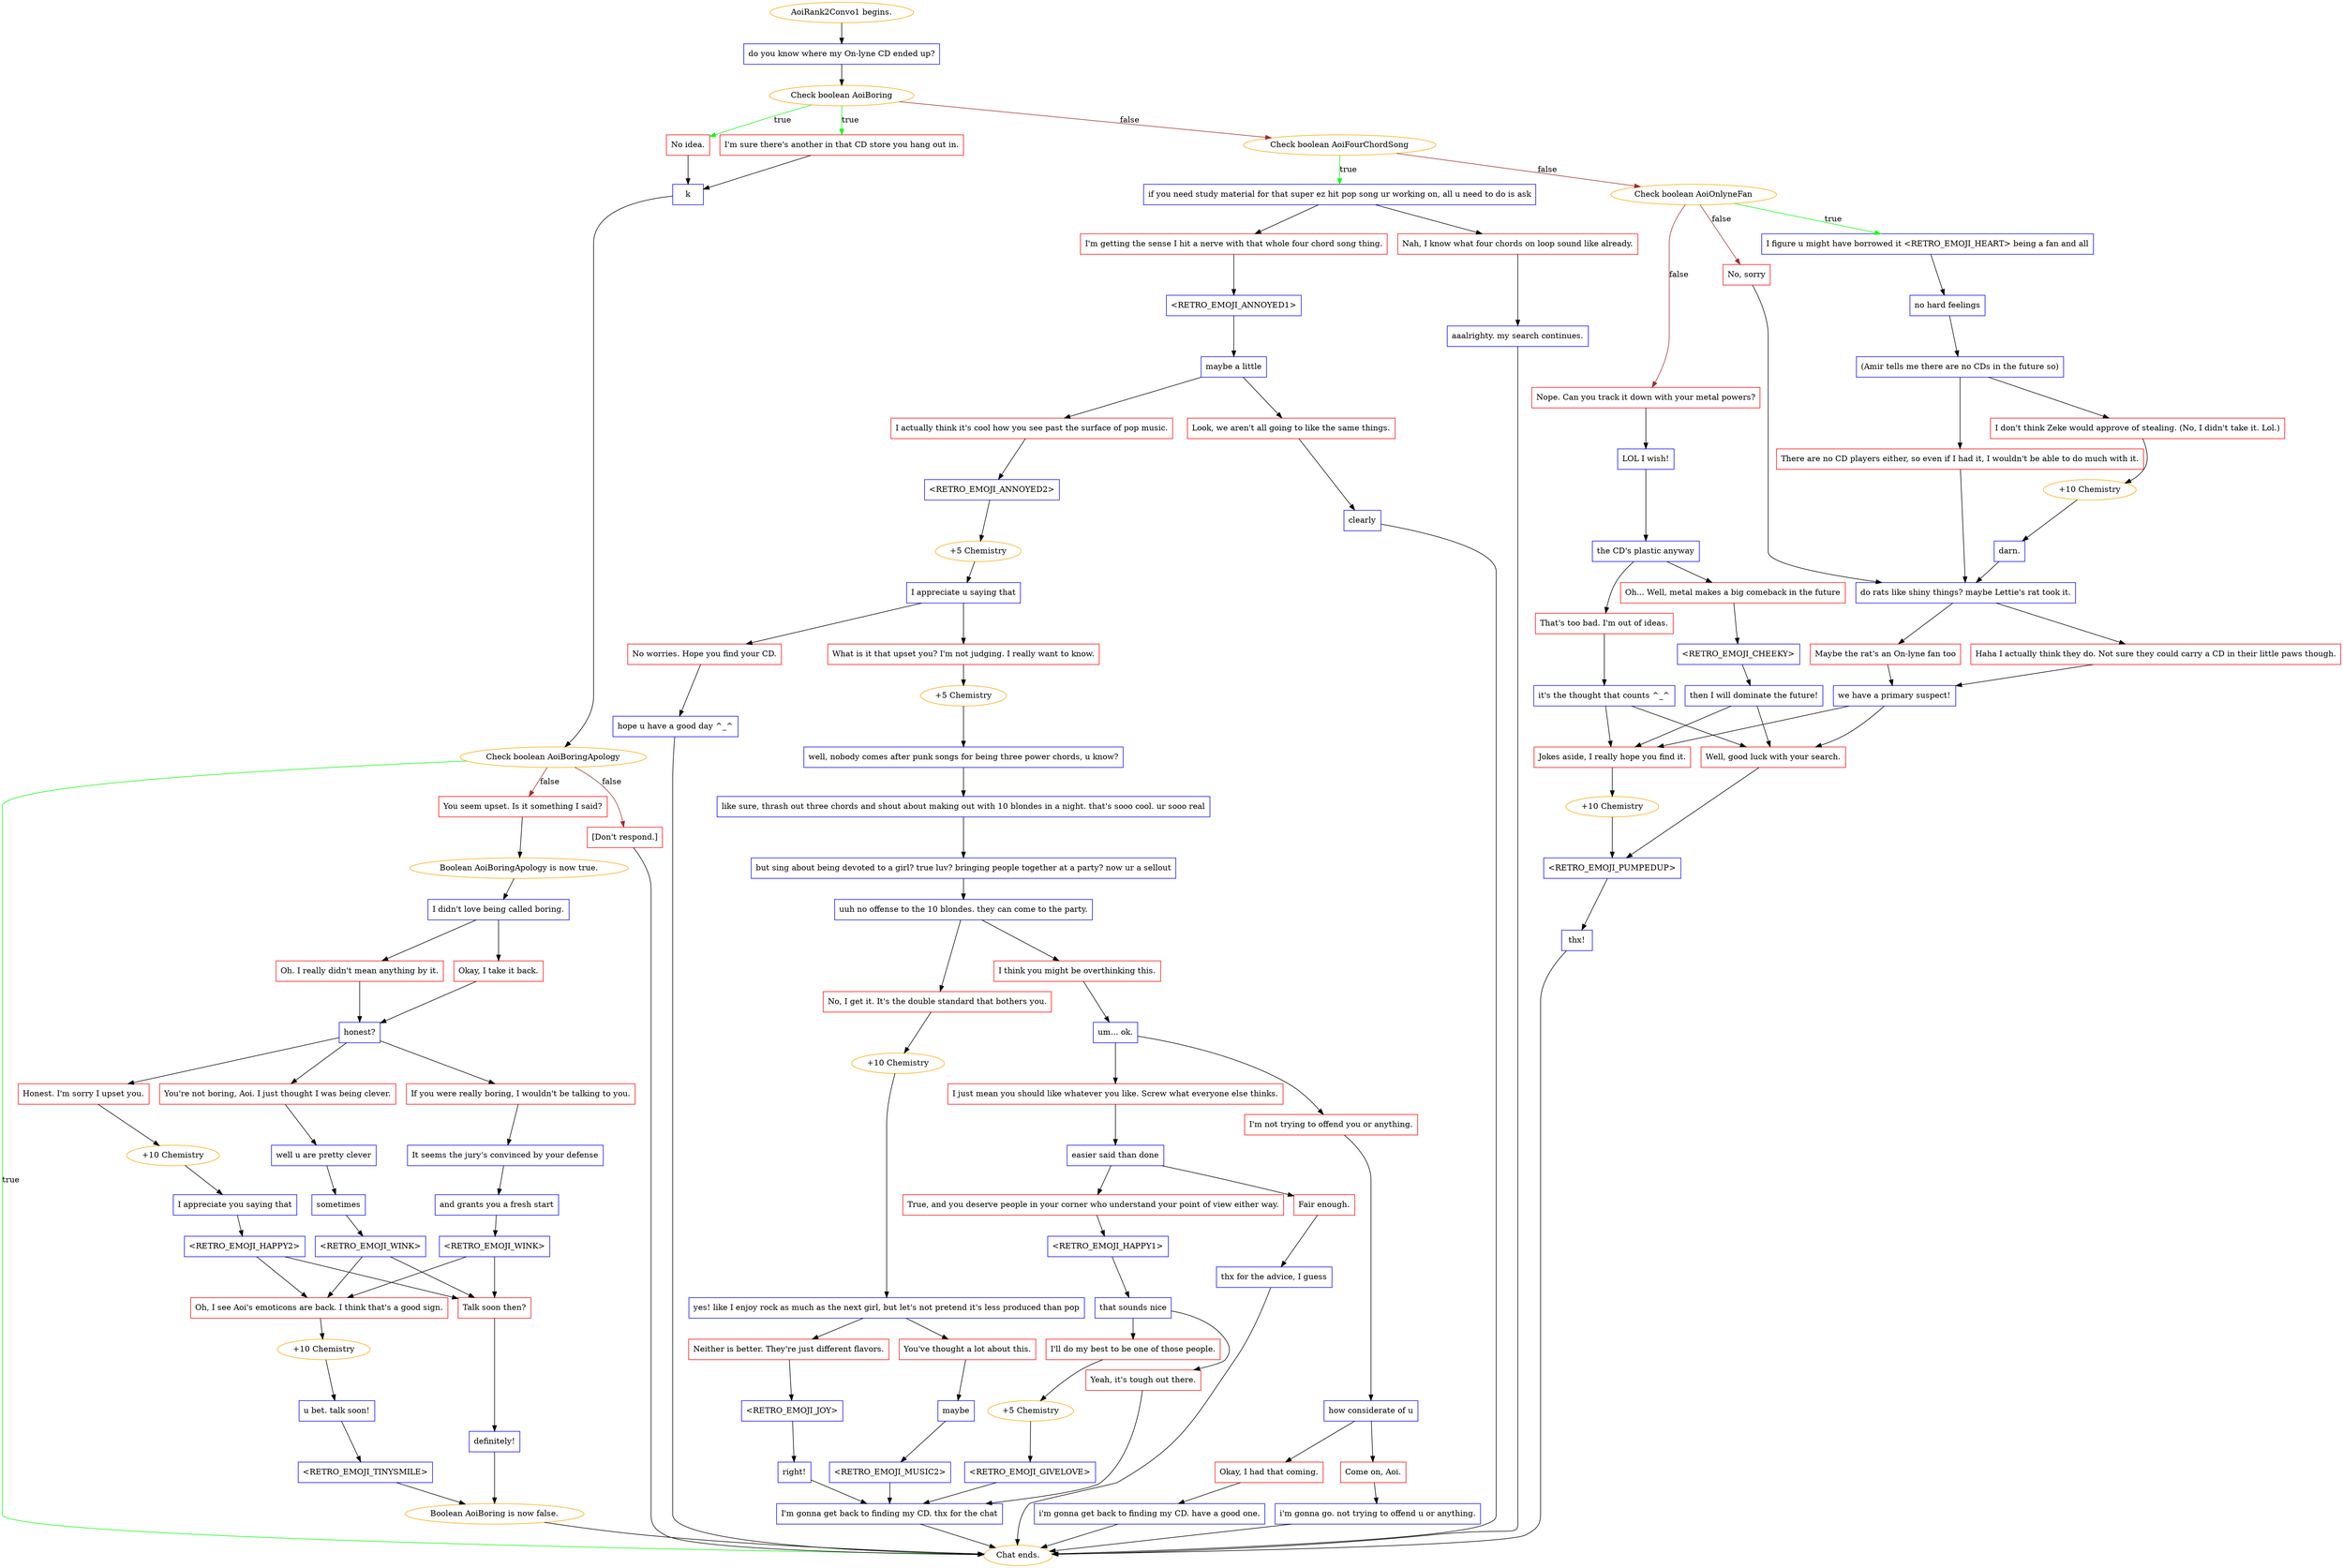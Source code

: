 digraph {
	"AoiRank2Convo1 begins." [color=orange];
		"AoiRank2Convo1 begins." -> 514;
	514 [label="do you know where my On-lyne CD ended up?",shape=box,color=blue];
		514 -> 515;
	515 [label="Check boolean AoiBoring",color=orange];
		515 -> 551 [label=true,color=green];
		515 -> 552 [label=true,color=green];
		515 -> 516 [label=false,color=brown];
	551 [label="No idea.",shape=box,color=red];
		551 -> 543;
	552 [label="I'm sure there's another in that CD store you hang out in.",shape=box,color=red];
		552 -> 543;
	516 [label="Check boolean AoiFourChordSong",color=orange];
		516 -> 553 [label=true,color=green];
		516 -> 517 [label=false,color=brown];
	543 [label="k",shape=box,color=blue];
		543 -> 546;
	553 [label="if you need study material for that super ez hit pop song ur working on, all u need to do is ask",shape=box,color=blue];
		553 -> 554;
		553 -> j2356995285;
	517 [label="Check boolean AoiOnlyneFan",color=orange];
		517 -> 609 [label=true,color=green];
		517 -> 610 [label=false,color=brown];
		517 -> 611 [label=false,color=brown];
	546 [label="Check boolean AoiBoringApology",color=orange];
		546 -> "Chat ends." [label=true,color=green];
		546 -> 550 [label=false,color=brown];
		546 -> j2144395856 [label=false,color=brown];
	554 [label="I'm getting the sense I hit a nerve with that whole four chord song thing.",shape=box,color=red];
		554 -> 556;
	j2356995285 [label="Nah, I know what four chords on loop sound like already.",shape=box,color=red];
		j2356995285 -> j1533471815;
	609 [label="I figure u might have borrowed it <RETRO_EMOJI_HEART> being a fan and all",shape=box,color=blue];
		609 -> 612;
	610 [label="No, sorry",shape=box,color=red];
		610 -> 618;
	611 [label="Nope. Can you track it down with your metal powers?",shape=box,color=red];
		611 -> 619;
	"Chat ends." [color=orange];
	550 [label="You seem upset. Is it something I said?",shape=box,color=red];
		550 -> 523;
	j2144395856 [label="[Don't respond.]",shape=box,color=red];
		j2144395856 -> "Chat ends.";
	556 [label="<RETRO_EMOJI_ANNOYED1>",shape=box,color=blue];
		556 -> 559;
	j1533471815 [label="aaalrighty. my search continues.",shape=box,color=blue];
		j1533471815 -> "Chat ends.";
	612 [label="no hard feelings",shape=box,color=blue];
		612 -> 613;
	618 [label="do rats like shiny things? maybe Lettie's rat took it.",shape=box,color=blue];
		618 -> 626;
		618 -> 627;
	619 [label="LOL I wish!",shape=box,color=blue];
		619 -> 620;
	523 [label="Boolean AoiBoringApology is now true.",color=orange];
		523 -> 541;
	559 [label="maybe a little",shape=box,color=blue];
		559 -> 560;
		559 -> j3642866579;
	613 [label="(Amir tells me there are no CDs in the future so)",shape=box,color=blue];
		613 -> 614;
		613 -> 615;
	626 [label="Maybe the rat's an On-lyne fan too",shape=box,color=red];
		626 -> 628;
	627 [label="Haha I actually think they do. Not sure they could carry a CD in their little paws though.",shape=box,color=red];
		627 -> 628;
	620 [label="the CD's plastic anyway",shape=box,color=blue];
		620 -> 621;
		620 -> 622;
	541 [label="I didn't love being called boring.",shape=box,color=blue];
		541 -> 535;
		541 -> 536;
	560 [label="I actually think it's cool how you see past the surface of pop music.",shape=box,color=red];
		560 -> 562;
	j3642866579 [label="Look, we aren't all going to like the same things.",shape=box,color=red];
		j3642866579 -> j807543879;
	614 [label="I don't think Zeke would approve of stealing. (No, I didn't take it. Lol.)",shape=box,color=red];
		614 -> 617;
	615 [label="There are no CD players either, so even if I had it, I wouldn't be able to do much with it.",shape=box,color=red];
		615 -> 618;
	628 [label="we have a primary suspect!",shape=box,color=blue];
		628 -> j150877548;
		628 -> j1823416421;
	621 [label="Oh... Well, metal makes a big comeback in the future",shape=box,color=red];
		621 -> 623;
	622 [label="That's too bad. I'm out of ideas.",shape=box,color=red];
		622 -> 624;
	535 [label="Oh. I really didn't mean anything by it.",shape=box,color=red];
		535 -> 522;
	536 [label="Okay, I take it back.",shape=box,color=red];
		536 -> 522;
	562 [label="<RETRO_EMOJI_ANNOYED2>",shape=box,color=blue];
		562 -> 565;
	j807543879 [label="clearly",shape=box,color=blue];
		j807543879 -> "Chat ends.";
	617 [label="+10 Chemistry",color=orange];
		617 -> 616;
	j150877548 [label="Jokes aside, I really hope you find it.",shape=box,color=red];
		j150877548 -> j1787259739;
	j1823416421 [label="Well, good luck with your search.",shape=box,color=red];
		j1823416421 -> j2562685852;
	623 [label="<RETRO_EMOJI_CHEEKY>",shape=box,color=blue];
		623 -> 625;
	624 [label="it's the thought that counts ^_^",shape=box,color=blue];
		624 -> j150877548;
		624 -> j1823416421;
	522 [label="honest?",shape=box,color=blue];
		522 -> 531;
		522 -> 538;
		522 -> 534;
	565 [label="+5 Chemistry",color=orange];
		565 -> 566;
	616 [label="darn.",shape=box,color=blue];
		616 -> 618;
	j1787259739 [label="+10 Chemistry",color=orange];
		j1787259739 -> j2562685852;
	j2562685852 [label="<RETRO_EMOJI_PUMPEDUP>",shape=box,color=blue];
		j2562685852 -> j1659314171;
	625 [label="then I will dominate the future!",shape=box,color=blue];
		625 -> j150877548;
		625 -> j1823416421;
	531 [label="Honest. I'm sorry I upset you.",shape=box,color=red];
		531 -> 524;
	538 [label="You're not boring, Aoi. I just thought I was being clever.",shape=box,color=red];
		538 -> 527;
	534 [label="If you were really boring, I wouldn't be talking to you.",shape=box,color=red];
		534 -> 547;
	566 [label="I appreciate u saying that",shape=box,color=blue];
		566 -> 567;
		566 -> j3844886677;
	j1659314171 [label="thx!",shape=box,color=blue];
		j1659314171 -> "Chat ends.";
	524 [label="+10 Chemistry",color=orange];
		524 -> 542;
	527 [label="well u are pretty clever",shape=box,color=blue];
		527 -> 530;
	547 [label="It seems the jury's convinced by your defense",shape=box,color=blue];
		547 -> 540;
	567 [label="What is it that upset you? I'm not judging. I really want to know.",shape=box,color=red];
		567 -> 572;
	j3844886677 [label="No worries. Hope you find your CD.",shape=box,color=red];
		j3844886677 -> j3638300032;
	542 [label="I appreciate you saying that",shape=box,color=blue];
		542 -> 521;
	530 [label="sometimes",shape=box,color=blue];
		530 -> 519;
	540 [label="and grants you a fresh start",shape=box,color=blue];
		540 -> 525;
	572 [label="+5 Chemistry",color=orange];
		572 -> 571;
	j3638300032 [label="hope u have a good day ^_^",shape=box,color=blue];
		j3638300032 -> "Chat ends.";
	521 [label="<RETRO_EMOJI_HAPPY2>",shape=box,color=blue];
		521 -> j2660287534;
		521 -> j654668171;
	519 [label="<RETRO_EMOJI_WINK>",shape=box,color=blue];
		519 -> j2660287534;
		519 -> j654668171;
	525 [label="<RETRO_EMOJI_WINK>",shape=box,color=blue];
		525 -> j2660287534;
		525 -> j654668171;
	571 [label="well, nobody comes after punk songs for being three power chords, u know?",shape=box,color=blue];
		571 -> 573;
	j2660287534 [label="Talk soon then?",shape=box,color=red];
		j2660287534 -> j229726318;
	j654668171 [label="Oh, I see Aoi's emoticons are back. I think that's a good sign.",shape=box,color=red];
		j654668171 -> j3155712559;
	573 [label="like sure, thrash out three chords and shout about making out with 10 blondes in a night. that's sooo cool. ur sooo real",shape=box,color=blue];
		573 -> 574;
	j229726318 [label="definitely!",shape=box,color=blue];
		j229726318 -> j1984221796;
	j3155712559 [label="+10 Chemistry",color=orange];
		j3155712559 -> j1632428882;
	574 [label="but sing about being devoted to a girl? true luv? bringing people together at a party? now ur a sellout",shape=box,color=blue];
		574 -> 575;
	j1984221796 [label="Boolean AoiBoring is now false.",color=orange];
		j1984221796 -> "Chat ends.";
	j1632428882 [label="u bet. talk soon!",shape=box,color=blue];
		j1632428882 -> j3248434141;
	575 [label="uuh no offense to the 10 blondes. they can come to the party.",shape=box,color=blue];
		575 -> 576;
		575 -> 577;
	j3248434141 [label="<RETRO_EMOJI_TINYSMILE>",shape=box,color=blue];
		j3248434141 -> j1984221796;
	576 [label="No, I get it. It's the double standard that bothers you.",shape=box,color=red];
		576 -> 579;
	577 [label="I think you might be overthinking this.",shape=box,color=red];
		577 -> 586;
	579 [label="+10 Chemistry",color=orange];
		579 -> 578;
	586 [label="um... ok.",shape=box,color=blue];
		586 -> 587;
		586 -> 588;
	578 [label="yes! like I enjoy rock as much as the next girl, but let's not pretend it's less produced than pop",shape=box,color=blue];
		578 -> j2827299753;
		578 -> j2702176052;
	587 [label="I just mean you should like whatever you like. Screw what everyone else thinks.",shape=box,color=red];
		587 -> 589;
	588 [label="I'm not trying to offend you or anything.",shape=box,color=red];
		588 -> 590;
	j2827299753 [label="Neither is better. They're just different flavors.",shape=box,color=red];
		j2827299753 -> j3931250724;
	j2702176052 [label="You've thought a lot about this.",shape=box,color=red];
		j2702176052 -> j731681994;
	589 [label="easier said than done",shape=box,color=blue];
		589 -> j716757100;
		589 -> 592;
	590 [label="how considerate of u",shape=box,color=blue];
		590 -> j836239255;
		590 -> j1105932031;
	j3931250724 [label="<RETRO_EMOJI_JOY>",shape=box,color=blue];
		j3931250724 -> j3449374680;
	j731681994 [label="maybe",shape=box,color=blue];
		j731681994 -> j254736380;
	j716757100 [label="Fair enough.",shape=box,color=red];
		j716757100 -> j1935605926;
	592 [label="True, and you deserve people in your corner who understand your point of view either way.",shape=box,color=red];
		592 -> 595;
	j836239255 [label="Okay, I had that coming.",shape=box,color=red];
		j836239255 -> j1912787889;
	j1105932031 [label="Come on, Aoi.",shape=box,color=red];
		j1105932031 -> j1491492400;
	j3449374680 [label="right!",shape=box,color=blue];
		j3449374680 -> j3173080849;
	j254736380 [label="<RETRO_EMOJI_MUSIC2>",shape=box,color=blue];
		j254736380 -> j3173080849;
	j1935605926 [label="thx for the advice, I guess",shape=box,color=blue];
		j1935605926 -> "Chat ends.";
	595 [label="<RETRO_EMOJI_HAPPY1>",shape=box,color=blue];
		595 -> 596;
	j1912787889 [label="i'm gonna get back to finding my CD. have a good one.",shape=box,color=blue];
		j1912787889 -> "Chat ends.";
	j1491492400 [label="i'm gonna go. not trying to offend u or anything.",shape=box,color=blue];
		j1491492400 -> "Chat ends.";
	j3173080849 [label="I'm gonna get back to finding my CD. thx for the chat",shape=box,color=blue];
		j3173080849 -> "Chat ends.";
	596 [label="that sounds nice",shape=box,color=blue];
		596 -> j1471196516;
		596 -> j1148535941;
	j1471196516 [label="I'll do my best to be one of those people.",shape=box,color=red];
		j1471196516 -> j1293776444;
	j1148535941 [label="Yeah, it's tough out there.",shape=box,color=red];
		j1148535941 -> j3173080849;
	j1293776444 [label="+5 Chemistry",color=orange];
		j1293776444 -> j2892747786;
	j2892747786 [label="<RETRO_EMOJI_GIVELOVE>",shape=box,color=blue];
		j2892747786 -> j3173080849;
}